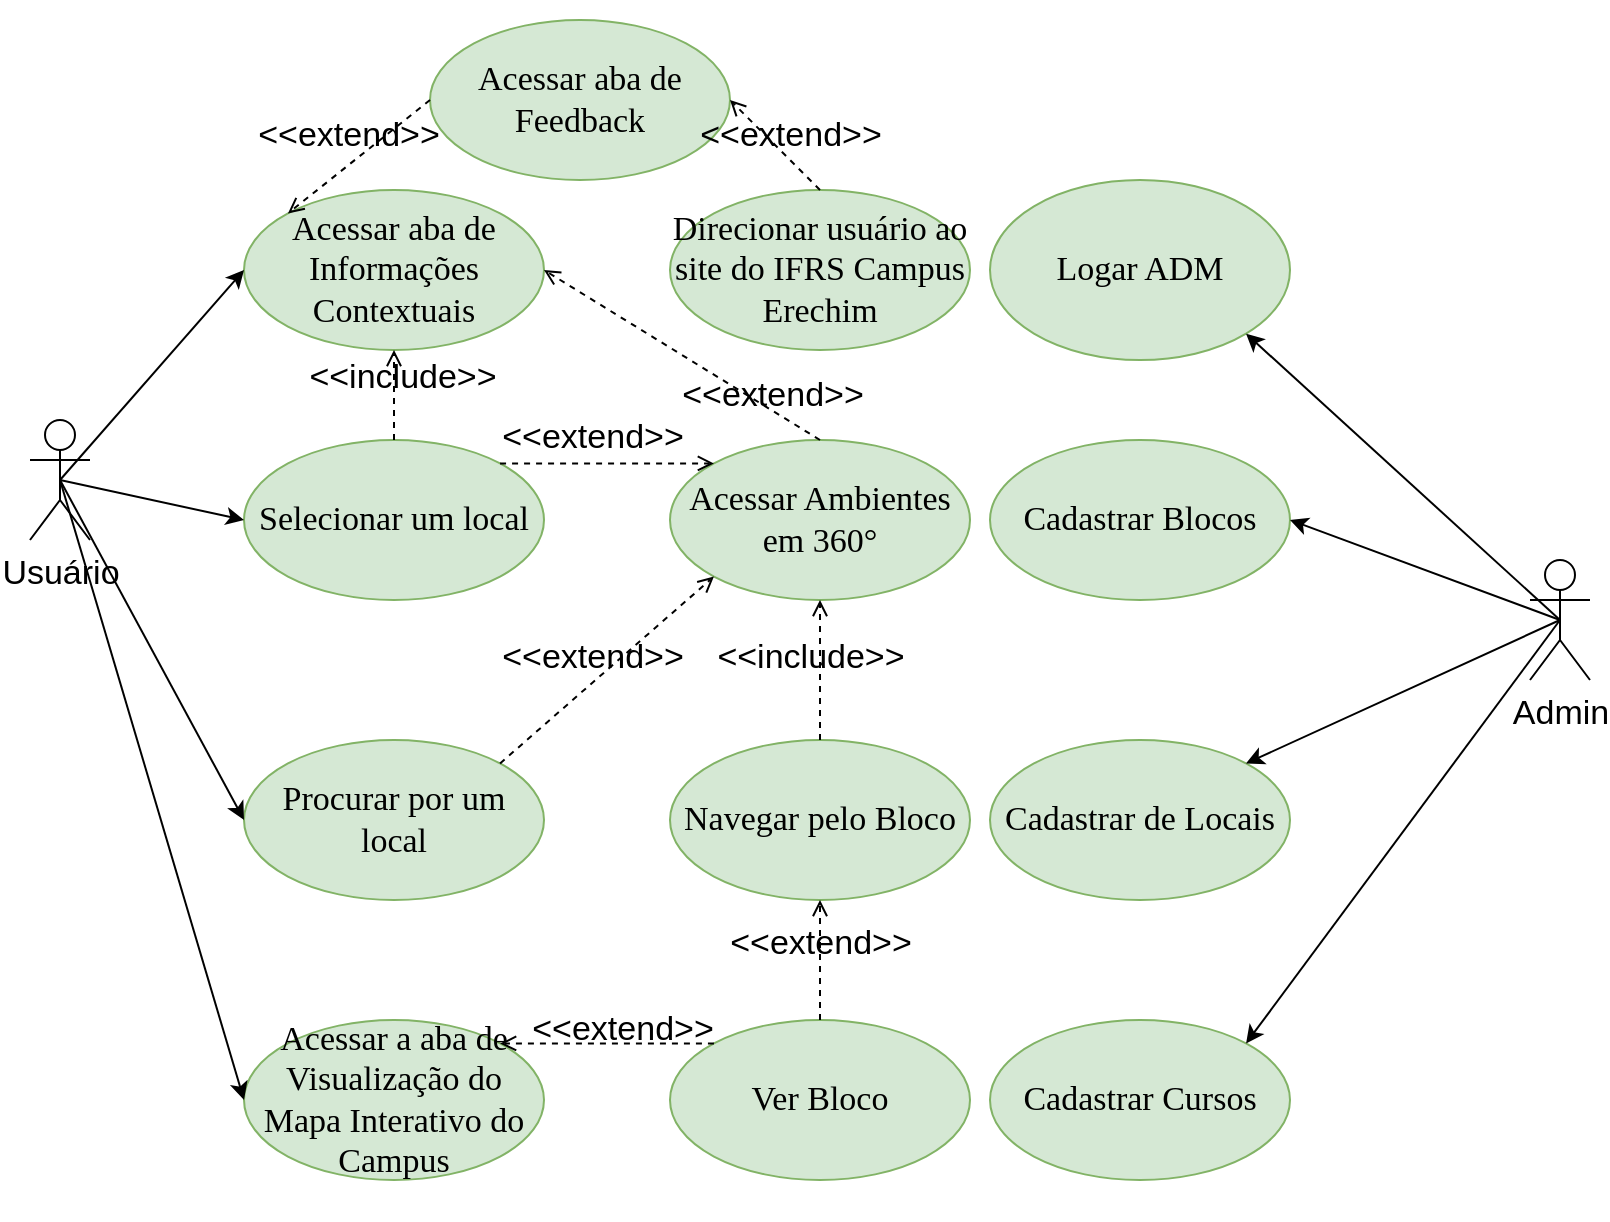 <mxfile version="28.2.7">
  <diagram name="Página-1" id="Mj7XpKH-d7vKHOh3fFnG">
    <mxGraphModel dx="1426" dy="743" grid="1" gridSize="10" guides="1" tooltips="1" connect="1" arrows="1" fold="1" page="1" pageScale="1" pageWidth="827" pageHeight="1169" math="0" shadow="0">
      <root>
        <mxCell id="0" />
        <mxCell id="1" parent="0" />
        <mxCell id="KakcqEjZwfsC7xN9bHk5-1" value="Usuário" style="shape=umlActor;verticalLabelPosition=bottom;verticalAlign=top;html=1;fontSize=17;align=center;" parent="1" vertex="1">
          <mxGeometry x="30" y="260" width="30" height="60" as="geometry" />
        </mxCell>
        <mxCell id="KakcqEjZwfsC7xN9bHk5-2" value="" style="rounded=0;whiteSpace=wrap;html=1;fontSize=17;align=center;strokeColor=none;" parent="1" vertex="1">
          <mxGeometry x="125" y="50" width="555" height="610" as="geometry" />
        </mxCell>
        <mxCell id="KakcqEjZwfsC7xN9bHk5-3" value="&lt;span id=&quot;docs-internal-guid-2376f59f-7fff-6481-4a43-9a1930fdbd82&quot;&gt;&lt;span style=&quot;font-family: &amp;quot;Times New Roman&amp;quot;, serif; color: rgb(0, 0, 0); background-color: transparent; font-variant-numeric: normal; font-variant-east-asian: normal; font-variant-alternates: normal; font-variant-position: normal; font-variant-emoji: normal; vertical-align: baseline; white-space-collapse: preserve;&quot;&gt;&lt;font&gt;Acessar a aba de Visualização do Mapa Interativo do Campus&lt;/font&gt;&lt;/span&gt;&lt;/span&gt;" style="ellipse;whiteSpace=wrap;html=1;fillColor=#d5e8d4;strokeColor=#82b366;fillStyle=auto;fontSize=17;align=center;" parent="1" vertex="1">
          <mxGeometry x="137" y="560" width="150" height="80" as="geometry" />
        </mxCell>
        <mxCell id="KakcqEjZwfsC7xN9bHk5-4" value="&lt;span id=&quot;docs-internal-guid-f24437e0-7fff-d3ac-d5e2-8a2f636085c8&quot;&gt;&lt;span style=&quot;font-family: &amp;quot;Times New Roman&amp;quot;, serif; background-color: transparent; font-variant-numeric: normal; font-variant-east-asian: normal; font-variant-alternates: normal; font-variant-position: normal; font-variant-emoji: normal; vertical-align: baseline; white-space-collapse: preserve;&quot;&gt;&lt;font&gt;Acessar Ambientes em 360°&lt;/font&gt;&lt;/span&gt;&lt;/span&gt;" style="ellipse;whiteSpace=wrap;html=1;fillColor=#d5e8d4;strokeColor=#82b366;fillStyle=auto;fontSize=17;align=center;" parent="1" vertex="1">
          <mxGeometry x="350" y="270" width="150" height="80" as="geometry" />
        </mxCell>
        <mxCell id="KakcqEjZwfsC7xN9bHk5-7" value="&lt;span id=&quot;docs-internal-guid-4f954907-7fff-11cc-2c32-3baa7ba16f77&quot;&gt;&lt;span style=&quot;font-family: &amp;quot;Times New Roman&amp;quot;, serif; background-color: transparent; font-variant-numeric: normal; font-variant-east-asian: normal; font-variant-alternates: normal; font-variant-position: normal; font-variant-emoji: normal; vertical-align: baseline; white-space-collapse: preserve;&quot;&gt;&lt;font&gt;Acessar aba de Informações Contextuais&lt;/font&gt;&lt;/span&gt;&lt;/span&gt;" style="ellipse;whiteSpace=wrap;html=1;fillColor=#d5e8d4;strokeColor=#82b366;fillStyle=auto;fontSize=17;align=center;" parent="1" vertex="1">
          <mxGeometry x="137" y="145" width="150" height="80" as="geometry" />
        </mxCell>
        <mxCell id="KakcqEjZwfsC7xN9bHk5-8" value="&lt;span id=&quot;docs-internal-guid-c27e3f41-7fff-bd98-fa2d-bf7fd519aecd&quot;&gt;&lt;span style=&quot;font-family: &amp;quot;Times New Roman&amp;quot;, serif; background-color: transparent; font-variant-numeric: normal; font-variant-east-asian: normal; font-variant-alternates: normal; font-variant-position: normal; font-variant-emoji: normal; vertical-align: baseline; white-space-collapse: preserve;&quot;&gt;&lt;font&gt;Cadastrar Blocos&lt;/font&gt;&lt;/span&gt;&lt;/span&gt;" style="ellipse;whiteSpace=wrap;html=1;fillColor=#d5e8d4;strokeColor=#82b366;fillStyle=auto;fontSize=17;align=center;" parent="1" vertex="1">
          <mxGeometry x="510" y="270" width="150" height="80" as="geometry" />
        </mxCell>
        <mxCell id="KakcqEjZwfsC7xN9bHk5-9" value="&lt;span id=&quot;docs-internal-guid-f903d0a3-7fff-7130-a1cf-d41139294f35&quot;&gt;&lt;span style=&quot;font-family: &amp;quot;Times New Roman&amp;quot;, serif; background-color: transparent; font-variant-numeric: normal; font-variant-east-asian: normal; font-variant-alternates: normal; font-variant-position: normal; font-variant-emoji: normal; vertical-align: baseline; white-space-collapse: preserve;&quot;&gt;&lt;font&gt;Ver Bloco&lt;/font&gt;&lt;/span&gt;&lt;/span&gt;" style="ellipse;whiteSpace=wrap;html=1;fillColor=#d5e8d4;strokeColor=#82b366;fillStyle=auto;fontSize=17;align=center;" parent="1" vertex="1">
          <mxGeometry x="350" y="560" width="150" height="80" as="geometry" />
        </mxCell>
        <mxCell id="KakcqEjZwfsC7xN9bHk5-10" value="&lt;span id=&quot;docs-internal-guid-57134a0b-7fff-287f-7031-dcdd36b60766&quot;&gt;&lt;span style=&quot;font-family: &amp;quot;Times New Roman&amp;quot;, serif; background-color: transparent; font-variant-numeric: normal; font-variant-east-asian: normal; font-variant-alternates: normal; font-variant-position: normal; font-variant-emoji: normal; vertical-align: baseline; white-space-collapse: preserve;&quot;&gt;&lt;font&gt;Cadastrar de Locais&lt;/font&gt;&lt;/span&gt;&lt;/span&gt;" style="ellipse;whiteSpace=wrap;html=1;fillColor=#d5e8d4;strokeColor=#82b366;fillStyle=auto;fontSize=17;align=center;" parent="1" vertex="1">
          <mxGeometry x="510" y="420" width="150" height="80" as="geometry" />
        </mxCell>
        <mxCell id="KakcqEjZwfsC7xN9bHk5-11" value="&lt;span id=&quot;docs-internal-guid-fb038e38-7fff-4dea-e3ec-efc2f691eba1&quot;&gt;&lt;span style=&quot;font-family: &amp;quot;Times New Roman&amp;quot;, serif; background-color: transparent; font-variant-numeric: normal; font-variant-east-asian: normal; font-variant-alternates: normal; font-variant-position: normal; font-variant-emoji: normal; vertical-align: baseline; white-space-collapse: preserve;&quot;&gt;&lt;font&gt;Selecionar um local&lt;/font&gt;&lt;/span&gt;&lt;/span&gt;" style="ellipse;whiteSpace=wrap;html=1;fillColor=#d5e8d4;strokeColor=#82b366;fillStyle=auto;fontSize=17;align=center;" parent="1" vertex="1">
          <mxGeometry x="137" y="270" width="150" height="80" as="geometry" />
        </mxCell>
        <mxCell id="KakcqEjZwfsC7xN9bHk5-12" value="&lt;span id=&quot;docs-internal-guid-c9275b83-7fff-f508-3f18-4c6a1340f712&quot;&gt;&lt;span style=&quot;font-family: &amp;quot;Times New Roman&amp;quot;, serif; background-color: transparent; font-variant-numeric: normal; font-variant-east-asian: normal; font-variant-alternates: normal; font-variant-position: normal; font-variant-emoji: normal; vertical-align: baseline; white-space-collapse: preserve;&quot;&gt;&lt;font&gt;Procurar por um local&lt;/font&gt;&lt;/span&gt;&lt;/span&gt;" style="ellipse;whiteSpace=wrap;html=1;fillColor=#d5e8d4;strokeColor=#82b366;fillStyle=auto;fontSize=17;align=center;" parent="1" vertex="1">
          <mxGeometry x="137" y="420" width="150" height="80" as="geometry" />
        </mxCell>
        <mxCell id="KakcqEjZwfsC7xN9bHk5-13" value="&lt;span id=&quot;docs-internal-guid-2de2e511-7fff-af50-b191-71acd4dcefd2&quot;&gt;&lt;span style=&quot;font-family: &amp;quot;Times New Roman&amp;quot;, serif; background-color: transparent; font-variant-numeric: normal; font-variant-east-asian: normal; font-variant-alternates: normal; font-variant-position: normal; font-variant-emoji: normal; vertical-align: baseline; white-space-collapse: preserve;&quot;&gt;&lt;font&gt;Navegar pelo Bloco&lt;/font&gt;&lt;/span&gt;&lt;/span&gt;" style="ellipse;whiteSpace=wrap;html=1;fillColor=#d5e8d4;strokeColor=#82b366;fillStyle=auto;fontSize=17;align=center;" parent="1" vertex="1">
          <mxGeometry x="350" y="420" width="150" height="80" as="geometry" />
        </mxCell>
        <mxCell id="KakcqEjZwfsC7xN9bHk5-14" value="&lt;span id=&quot;docs-internal-guid-271f6d08-7fff-dcd5-a9e2-8c8246d5975a&quot;&gt;&lt;span style=&quot;font-family: &amp;quot;Times New Roman&amp;quot;, serif; background-color: transparent; font-variant-numeric: normal; font-variant-east-asian: normal; font-variant-alternates: normal; font-variant-position: normal; font-variant-emoji: normal; vertical-align: baseline; white-space-collapse: preserve;&quot;&gt;&lt;font&gt;Direcionar usuário ao site do IFRS Campus Erechim&lt;/font&gt;&lt;/span&gt;&lt;/span&gt;" style="ellipse;whiteSpace=wrap;html=1;fillColor=#d5e8d4;strokeColor=#82b366;fillStyle=auto;fontSize=17;align=center;" parent="1" vertex="1">
          <mxGeometry x="350" y="145" width="150" height="80" as="geometry" />
        </mxCell>
        <mxCell id="KakcqEjZwfsC7xN9bHk5-15" value="&lt;span id=&quot;docs-internal-guid-fb038e38-7fff-4dea-e3ec-efc2f691eba1&quot;&gt;&lt;span style=&quot;font-family: &amp;quot;Times New Roman&amp;quot;, serif; background-color: transparent; font-variant-numeric: normal; font-variant-east-asian: normal; font-variant-alternates: normal; font-variant-position: normal; font-variant-emoji: normal; vertical-align: baseline; white-space-collapse: preserve;&quot;&gt;&lt;font&gt;Cadastrar Cursos&lt;/font&gt;&lt;/span&gt;&lt;/span&gt;" style="ellipse;whiteSpace=wrap;html=1;fillColor=#d5e8d4;strokeColor=#82b366;fillStyle=auto;fontSize=17;align=center;" parent="1" vertex="1">
          <mxGeometry x="510" y="560" width="150" height="80" as="geometry" />
        </mxCell>
        <mxCell id="KakcqEjZwfsC7xN9bHk5-16" value="&lt;span style=&quot;font-family: &amp;quot;Times New Roman&amp;quot;, serif; white-space-collapse: preserve;&quot;&gt;Acessar aba de Feedback&lt;/span&gt;" style="ellipse;whiteSpace=wrap;html=1;fillColor=#d5e8d4;strokeColor=#82b366;fillStyle=auto;fontSize=17;align=center;" parent="1" vertex="1">
          <mxGeometry x="230" y="60" width="150" height="80" as="geometry" />
        </mxCell>
        <mxCell id="KakcqEjZwfsC7xN9bHk5-17" value="Admin" style="shape=umlActor;verticalLabelPosition=bottom;verticalAlign=top;html=1;fontSize=17;align=center;" parent="1" vertex="1">
          <mxGeometry x="780" y="330" width="30" height="60" as="geometry" />
        </mxCell>
        <mxCell id="KakcqEjZwfsC7xN9bHk5-25" style="rounded=0;orthogonalLoop=1;jettySize=auto;html=1;exitX=0.5;exitY=0.5;exitDx=0;exitDy=0;exitPerimeter=0;endArrow=classic;endFill=1;strokeWidth=1;jumpSize=0;strokeColor=default;entryX=1;entryY=0.5;entryDx=0;entryDy=0;fontSize=17;align=center;" parent="1" source="KakcqEjZwfsC7xN9bHk5-17" target="KakcqEjZwfsC7xN9bHk5-8" edge="1">
          <mxGeometry relative="1" as="geometry">
            <mxPoint x="980" y="510" as="sourcePoint" />
            <mxPoint x="790" y="720" as="targetPoint" />
          </mxGeometry>
        </mxCell>
        <mxCell id="KakcqEjZwfsC7xN9bHk5-26" style="rounded=0;orthogonalLoop=1;jettySize=auto;html=1;exitX=0.5;exitY=0.5;exitDx=0;exitDy=0;exitPerimeter=0;endArrow=classic;endFill=1;strokeWidth=1;jumpSize=0;strokeColor=default;entryX=1;entryY=0;entryDx=0;entryDy=0;fontSize=17;align=center;" parent="1" source="KakcqEjZwfsC7xN9bHk5-17" target="KakcqEjZwfsC7xN9bHk5-15" edge="1">
          <mxGeometry relative="1" as="geometry">
            <mxPoint x="995" y="650" as="sourcePoint" />
            <mxPoint x="848" y="548" as="targetPoint" />
          </mxGeometry>
        </mxCell>
        <mxCell id="KakcqEjZwfsC7xN9bHk5-28" style="rounded=0;orthogonalLoop=1;jettySize=auto;html=1;exitX=0.5;exitY=0.5;exitDx=0;exitDy=0;exitPerimeter=0;endArrow=classic;endFill=1;strokeWidth=1;jumpSize=0;strokeColor=default;entryX=1;entryY=0;entryDx=0;entryDy=0;fontSize=17;align=center;" parent="1" source="KakcqEjZwfsC7xN9bHk5-17" target="KakcqEjZwfsC7xN9bHk5-10" edge="1">
          <mxGeometry relative="1" as="geometry">
            <mxPoint x="1015" y="670" as="sourcePoint" />
            <mxPoint x="868" y="568" as="targetPoint" />
          </mxGeometry>
        </mxCell>
        <mxCell id="KakcqEjZwfsC7xN9bHk5-29" value="&lt;font face=&quot;Times New Roman, serif&quot;&gt;&lt;span style=&quot;white-space-collapse: preserve;&quot;&gt;Logar ADM&lt;/span&gt;&lt;/font&gt;" style="ellipse;whiteSpace=wrap;html=1;fillColor=#d5e8d4;strokeColor=#82b366;fillStyle=auto;fontSize=17;align=center;" parent="1" vertex="1">
          <mxGeometry x="510" y="140" width="150" height="90" as="geometry" />
        </mxCell>
        <mxCell id="KakcqEjZwfsC7xN9bHk5-31" style="rounded=0;orthogonalLoop=1;jettySize=auto;html=1;exitX=0.5;exitY=0.5;exitDx=0;exitDy=0;exitPerimeter=0;endArrow=classic;endFill=1;strokeWidth=1;jumpSize=0;strokeColor=default;entryX=1;entryY=1;entryDx=0;entryDy=0;fontSize=17;align=center;" parent="1" source="KakcqEjZwfsC7xN9bHk5-17" target="KakcqEjZwfsC7xN9bHk5-29" edge="1">
          <mxGeometry relative="1" as="geometry">
            <mxPoint x="1030" y="460" as="sourcePoint" />
            <mxPoint x="853" y="438" as="targetPoint" />
          </mxGeometry>
        </mxCell>
        <mxCell id="KakcqEjZwfsC7xN9bHk5-35" value="&amp;lt;&amp;lt;extend&amp;gt;&amp;gt;" style="html=1;verticalAlign=bottom;labelBackgroundColor=none;endArrow=open;endFill=0;dashed=1;rounded=0;exitX=0;exitY=0.5;exitDx=0;exitDy=0;fontSize=17;align=center;entryX=0;entryY=0;entryDx=0;entryDy=0;" parent="1" source="KakcqEjZwfsC7xN9bHk5-16" target="KakcqEjZwfsC7xN9bHk5-7" edge="1">
          <mxGeometry x="0.107" y="-2" width="160" relative="1" as="geometry">
            <mxPoint x="280.0" y="450" as="sourcePoint" />
            <mxPoint x="362.282" y="528.451" as="targetPoint" />
            <mxPoint as="offset" />
          </mxGeometry>
        </mxCell>
        <mxCell id="KakcqEjZwfsC7xN9bHk5-36" value="&amp;lt;&amp;lt;extend&amp;gt;&amp;gt;" style="html=1;verticalAlign=bottom;labelBackgroundColor=none;endArrow=open;endFill=0;dashed=1;rounded=0;entryX=1;entryY=0.5;entryDx=0;entryDy=0;exitX=0.5;exitY=0;exitDx=0;exitDy=0;fontSize=17;align=center;" parent="1" source="KakcqEjZwfsC7xN9bHk5-14" target="KakcqEjZwfsC7xN9bHk5-16" edge="1">
          <mxGeometry x="-0.333" width="160" relative="1" as="geometry">
            <mxPoint x="414" y="70" as="sourcePoint" />
            <mxPoint x="512.033" y="141.716" as="targetPoint" />
            <mxPoint as="offset" />
          </mxGeometry>
        </mxCell>
        <mxCell id="KakcqEjZwfsC7xN9bHk5-39" style="rounded=0;orthogonalLoop=1;jettySize=auto;html=1;exitX=0.5;exitY=0.5;exitDx=0;exitDy=0;exitPerimeter=0;endArrow=classic;endFill=1;strokeWidth=1;jumpSize=0;strokeColor=default;entryX=0;entryY=0.5;entryDx=0;entryDy=0;fontSize=17;align=center;" parent="1" source="KakcqEjZwfsC7xN9bHk5-1" target="KakcqEjZwfsC7xN9bHk5-3" edge="1">
          <mxGeometry relative="1" as="geometry">
            <mxPoint x="805" y="370" as="sourcePoint" />
            <mxPoint x="660" y="370" as="targetPoint" />
          </mxGeometry>
        </mxCell>
        <mxCell id="KakcqEjZwfsC7xN9bHk5-40" style="rounded=0;orthogonalLoop=1;jettySize=auto;html=1;exitX=0.5;exitY=0.5;exitDx=0;exitDy=0;exitPerimeter=0;endArrow=classic;endFill=1;strokeWidth=1;jumpSize=0;strokeColor=default;entryX=0;entryY=0.5;entryDx=0;entryDy=0;fontSize=17;align=center;" parent="1" source="KakcqEjZwfsC7xN9bHk5-1" target="KakcqEjZwfsC7xN9bHk5-7" edge="1">
          <mxGeometry relative="1" as="geometry">
            <mxPoint x="75" y="300" as="sourcePoint" />
            <mxPoint x="147" y="300" as="targetPoint" />
          </mxGeometry>
        </mxCell>
        <mxCell id="KakcqEjZwfsC7xN9bHk5-41" style="rounded=0;orthogonalLoop=1;jettySize=auto;html=1;exitX=0.5;exitY=0.5;exitDx=0;exitDy=0;exitPerimeter=0;endArrow=classic;endFill=1;strokeWidth=1;jumpSize=0;strokeColor=default;entryX=0;entryY=0.5;entryDx=0;entryDy=0;fontSize=17;align=center;" parent="1" source="KakcqEjZwfsC7xN9bHk5-1" target="KakcqEjZwfsC7xN9bHk5-12" edge="1">
          <mxGeometry relative="1" as="geometry">
            <mxPoint x="75" y="300" as="sourcePoint" />
            <mxPoint x="169" y="402" as="targetPoint" />
          </mxGeometry>
        </mxCell>
        <mxCell id="KakcqEjZwfsC7xN9bHk5-44" value="&amp;lt;&amp;lt;extend&amp;gt;&amp;gt;" style="html=1;verticalAlign=bottom;labelBackgroundColor=none;endArrow=open;endFill=0;dashed=1;rounded=0;exitX=0;exitY=0;exitDx=0;exitDy=0;fontSize=17;align=center;entryX=1;entryY=0;entryDx=0;entryDy=0;" parent="1" source="KakcqEjZwfsC7xN9bHk5-9" target="KakcqEjZwfsC7xN9bHk5-3" edge="1">
          <mxGeometry x="-0.151" y="5" width="160" relative="1" as="geometry">
            <mxPoint x="222" y="514" as="sourcePoint" />
            <mxPoint x="222" y="470" as="targetPoint" />
            <mxPoint as="offset" />
          </mxGeometry>
        </mxCell>
        <mxCell id="KakcqEjZwfsC7xN9bHk5-45" value="&amp;lt;&amp;lt;extend&amp;gt;&amp;gt;" style="html=1;verticalAlign=bottom;labelBackgroundColor=none;endArrow=open;endFill=0;dashed=1;rounded=0;entryX=0.5;entryY=1;entryDx=0;entryDy=0;exitX=0.5;exitY=0;exitDx=0;exitDy=0;fontSize=17;align=center;" parent="1" source="KakcqEjZwfsC7xN9bHk5-9" target="KakcqEjZwfsC7xN9bHk5-13" edge="1">
          <mxGeometry x="-0.143" width="160" relative="1" as="geometry">
            <mxPoint x="275" y="582" as="sourcePoint" />
            <mxPoint x="360" y="612" as="targetPoint" />
            <mxPoint y="-1" as="offset" />
          </mxGeometry>
        </mxCell>
        <mxCell id="KakcqEjZwfsC7xN9bHk5-46" style="rounded=0;orthogonalLoop=1;jettySize=auto;html=1;exitX=0.5;exitY=0.5;exitDx=0;exitDy=0;exitPerimeter=0;endArrow=classic;endFill=1;strokeWidth=1;jumpSize=0;strokeColor=default;entryX=0;entryY=0.5;entryDx=0;entryDy=0;fontSize=17;align=center;" parent="1" source="KakcqEjZwfsC7xN9bHk5-1" target="KakcqEjZwfsC7xN9bHk5-11" edge="1">
          <mxGeometry relative="1" as="geometry">
            <mxPoint x="55" y="300" as="sourcePoint" />
            <mxPoint x="169" y="238" as="targetPoint" />
          </mxGeometry>
        </mxCell>
        <mxCell id="KakcqEjZwfsC7xN9bHk5-47" value="&amp;lt;&amp;lt;extend&amp;gt;&amp;gt;" style="html=1;verticalAlign=bottom;labelBackgroundColor=none;endArrow=open;endFill=0;dashed=1;rounded=0;entryX=0;entryY=0;entryDx=0;entryDy=0;exitX=1;exitY=0;exitDx=0;exitDy=0;fontSize=17;align=center;" parent="1" source="KakcqEjZwfsC7xN9bHk5-11" target="KakcqEjZwfsC7xN9bHk5-4" edge="1">
          <mxGeometry x="-0.143" width="160" relative="1" as="geometry">
            <mxPoint x="413" y="360" as="sourcePoint" />
            <mxPoint x="413" y="270" as="targetPoint" />
            <mxPoint y="-1" as="offset" />
          </mxGeometry>
        </mxCell>
        <mxCell id="KakcqEjZwfsC7xN9bHk5-48" value="&amp;lt;&amp;lt;extend&amp;gt;&amp;gt;" style="html=1;verticalAlign=bottom;labelBackgroundColor=none;endArrow=open;endFill=0;dashed=1;rounded=0;entryX=0;entryY=1;entryDx=0;entryDy=0;exitX=1;exitY=0;exitDx=0;exitDy=0;fontSize=17;align=center;" parent="1" source="KakcqEjZwfsC7xN9bHk5-12" target="KakcqEjZwfsC7xN9bHk5-4" edge="1">
          <mxGeometry x="-0.143" width="160" relative="1" as="geometry">
            <mxPoint x="297" y="110" as="sourcePoint" />
            <mxPoint x="370" y="112" as="targetPoint" />
            <mxPoint y="-1" as="offset" />
          </mxGeometry>
        </mxCell>
        <mxCell id="KakcqEjZwfsC7xN9bHk5-49" value="&amp;lt;&amp;lt;include&amp;gt;&amp;gt;" style="html=1;verticalAlign=bottom;labelBackgroundColor=none;endArrow=open;endFill=0;dashed=1;rounded=0;exitX=0.5;exitY=0;exitDx=0;exitDy=0;fontSize=17;align=center;entryX=0.5;entryY=1;entryDx=0;entryDy=0;" parent="1" source="KakcqEjZwfsC7xN9bHk5-13" target="KakcqEjZwfsC7xN9bHk5-4" edge="1">
          <mxGeometry x="-0.151" y="5" width="160" relative="1" as="geometry">
            <mxPoint x="530.0" y="220.0" as="sourcePoint" />
            <mxPoint x="530.0" y="280" as="targetPoint" />
            <mxPoint as="offset" />
          </mxGeometry>
        </mxCell>
        <mxCell id="KakcqEjZwfsC7xN9bHk5-50" value="&amp;lt;&amp;lt;include&amp;gt;&amp;gt;" style="html=1;verticalAlign=bottom;labelBackgroundColor=none;endArrow=open;endFill=0;dashed=1;rounded=0;exitX=0.5;exitY=0;exitDx=0;exitDy=0;fontSize=17;align=center;entryX=0.5;entryY=1;entryDx=0;entryDy=0;" parent="1" source="KakcqEjZwfsC7xN9bHk5-11" target="KakcqEjZwfsC7xN9bHk5-7" edge="1">
          <mxGeometry x="-0.132" y="-3" width="160" relative="1" as="geometry">
            <mxPoint x="210" y="100" as="sourcePoint" />
            <mxPoint x="169" y="172" as="targetPoint" />
            <mxPoint x="1" as="offset" />
          </mxGeometry>
        </mxCell>
        <mxCell id="2rtvE4SSJJf9NxdzclM5-1" value="&amp;lt;&amp;lt;extend&amp;gt;&amp;gt;" style="html=1;verticalAlign=bottom;labelBackgroundColor=none;endArrow=open;endFill=0;dashed=1;rounded=0;entryX=1;entryY=0.5;entryDx=0;entryDy=0;exitX=0.5;exitY=0;exitDx=0;exitDy=0;fontSize=17;align=center;" edge="1" parent="1" source="KakcqEjZwfsC7xN9bHk5-4" target="KakcqEjZwfsC7xN9bHk5-7">
          <mxGeometry x="-0.673" y="5" width="160" relative="1" as="geometry">
            <mxPoint x="275" y="292" as="sourcePoint" />
            <mxPoint x="382" y="292" as="targetPoint" />
            <mxPoint x="1" as="offset" />
          </mxGeometry>
        </mxCell>
      </root>
    </mxGraphModel>
  </diagram>
</mxfile>

